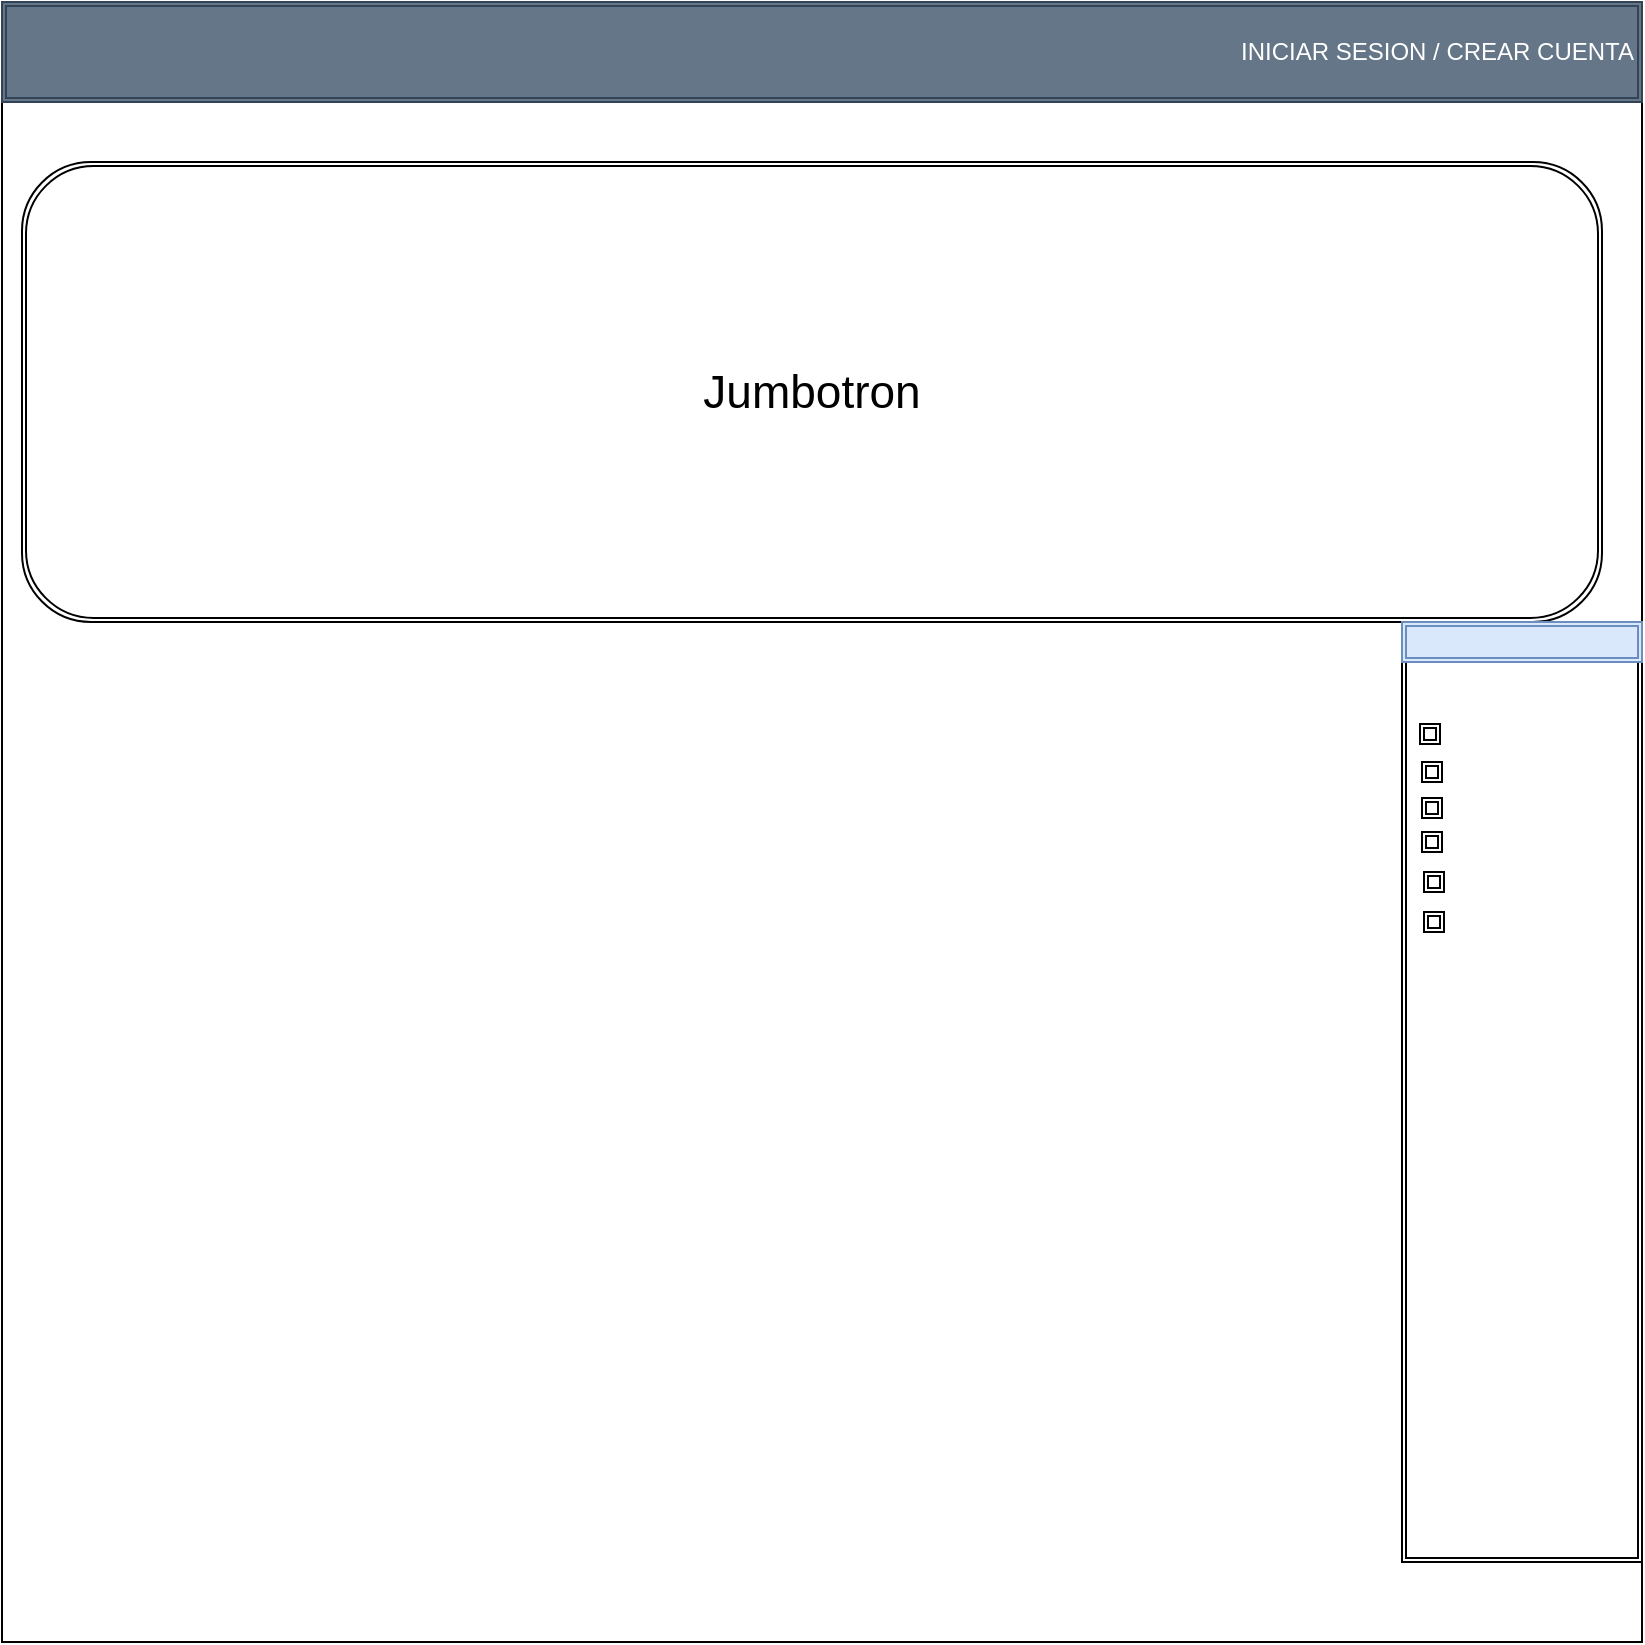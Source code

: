 <mxfile version="13.6.5">
    <diagram id="6hGFLwfOUW9BJ-s0fimq" name="Page-1">
        <mxGraphModel dx="736" dy="1481" grid="1" gridSize="10" guides="1" tooltips="1" connect="1" arrows="1" fold="1" page="1" pageScale="1" pageWidth="827" pageHeight="1169" math="0" shadow="0">
            <root>
                <mxCell id="0"/>
                <mxCell id="1" parent="0"/>
                <mxCell id="2" value="" style="whiteSpace=wrap;html=1;aspect=fixed;" parent="1" vertex="1">
                    <mxGeometry y="-30" width="820" height="820" as="geometry"/>
                </mxCell>
                <mxCell id="4" value="INICIAR SESION / CREAR CUENTA" style="shape=ext;double=1;rounded=0;whiteSpace=wrap;html=1;align=right;fillColor=#647687;strokeColor=#314354;fontColor=#ffffff;" parent="1" vertex="1">
                    <mxGeometry y="-30" width="820" height="50" as="geometry"/>
                </mxCell>
                <mxCell id="5" value="&lt;span style=&quot;font-size: 23px&quot;&gt;Jumbotron&lt;/span&gt;" style="shape=ext;double=1;rounded=1;whiteSpace=wrap;html=1;" parent="1" vertex="1">
                    <mxGeometry x="10" y="50" width="790" height="230" as="geometry"/>
                </mxCell>
                <mxCell id="23" value="" style="shape=ext;double=1;rounded=0;whiteSpace=wrap;html=1;strokeColor=#000000;" parent="1" vertex="1">
                    <mxGeometry x="700" y="280" width="120" height="470" as="geometry"/>
                </mxCell>
                <mxCell id="24" value="" style="shape=ext;double=1;rounded=0;whiteSpace=wrap;html=1;strokeColor=#6c8ebf;fillColor=#dae8fc;" parent="1" vertex="1">
                    <mxGeometry x="700" y="280" width="120" height="20" as="geometry"/>
                </mxCell>
                <mxCell id="25" value="" style="shape=ext;double=1;whiteSpace=wrap;html=1;aspect=fixed;strokeColor=#000000;fillColor=#ffffff;" parent="1" vertex="1">
                    <mxGeometry x="709" y="331" width="10" height="10" as="geometry"/>
                </mxCell>
                <mxCell id="26" value="" style="shape=ext;double=1;whiteSpace=wrap;html=1;aspect=fixed;strokeColor=#000000;fillColor=#FFFFFF;" parent="1" vertex="1">
                    <mxGeometry x="710" y="350" width="10" height="10" as="geometry"/>
                </mxCell>
                <mxCell id="27" value="" style="shape=ext;double=1;whiteSpace=wrap;html=1;aspect=fixed;strokeColor=#000000;fillColor=#FFFFFF;" parent="1" vertex="1">
                    <mxGeometry x="710" y="368" width="10" height="10" as="geometry"/>
                </mxCell>
                <mxCell id="28" value="" style="shape=ext;double=1;whiteSpace=wrap;html=1;aspect=fixed;strokeColor=#000000;fillColor=#FFFFFF;" parent="1" vertex="1">
                    <mxGeometry x="711" y="405" width="10" height="10" as="geometry"/>
                </mxCell>
                <mxCell id="29" value="" style="shape=ext;double=1;whiteSpace=wrap;html=1;aspect=fixed;strokeColor=#000000;fillColor=#FFFFFF;" parent="1" vertex="1">
                    <mxGeometry x="710" y="385" width="10" height="10" as="geometry"/>
                </mxCell>
                <mxCell id="30" value="" style="shape=ext;double=1;whiteSpace=wrap;html=1;aspect=fixed;strokeColor=#000000;fillColor=#ffffff;" parent="1" vertex="1">
                    <mxGeometry x="711" y="425" width="10" height="10" as="geometry"/>
                </mxCell>
            </root>
        </mxGraphModel>
    </diagram>
</mxfile>